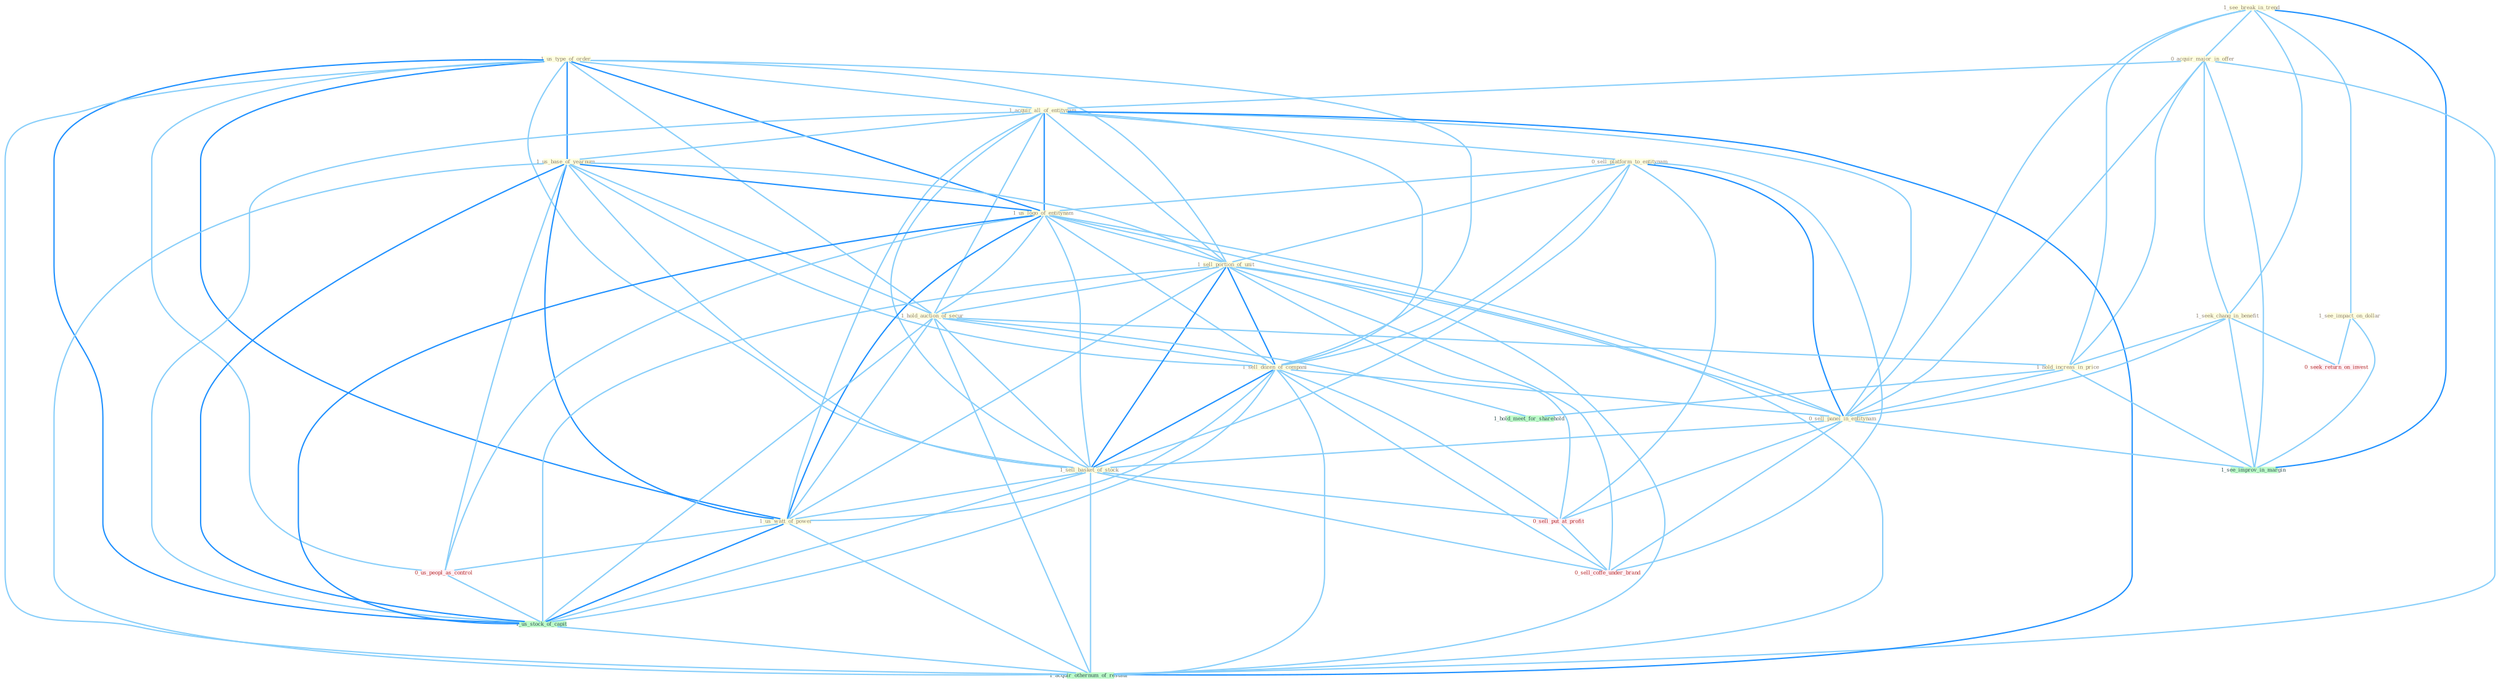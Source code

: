 Graph G{ 
    node
    [shape=polygon,style=filled,width=.5,height=.06,color="#BDFCC9",fixedsize=true,fontsize=4,
    fontcolor="#2f4f4f"];
    {node
    [color="#ffffe0", fontcolor="#8b7d6b"] "1_us_type_of_order " "1_see_break_in_trend " "0_acquir_major_in_offer " "1_acquir_all_of_entitynam " "0_sell_platform_to_entitynam " "1_see_impact_on_dollar " "1_us_base_of_yearnum " "1_us_logo_of_entitynam " "1_seek_chang_in_benefit " "1_sell_portion_of_unit " "1_hold_auction_of_secur " "1_sell_dozen_of_compani " "1_hold_increas_in_price " "0_sell_panel_in_entitynam " "1_sell_basket_of_stock " "1_us_watt_of_power "}
{node [color="#fff0f5", fontcolor="#b22222"] "0_us_peopl_as_control " "0_sell_put_at_profit " "0_seek_return_on_invest " "0_sell_coffe_under_brand "}
edge [color="#B0E2FF"];

	"1_us_type_of_order " -- "1_acquir_all_of_entitynam " [w="1", color="#87cefa" ];
	"1_us_type_of_order " -- "1_us_base_of_yearnum " [w="2", color="#1e90ff" , len=0.8];
	"1_us_type_of_order " -- "1_us_logo_of_entitynam " [w="2", color="#1e90ff" , len=0.8];
	"1_us_type_of_order " -- "1_sell_portion_of_unit " [w="1", color="#87cefa" ];
	"1_us_type_of_order " -- "1_hold_auction_of_secur " [w="1", color="#87cefa" ];
	"1_us_type_of_order " -- "1_sell_dozen_of_compani " [w="1", color="#87cefa" ];
	"1_us_type_of_order " -- "1_sell_basket_of_stock " [w="1", color="#87cefa" ];
	"1_us_type_of_order " -- "1_us_watt_of_power " [w="2", color="#1e90ff" , len=0.8];
	"1_us_type_of_order " -- "0_us_peopl_as_control " [w="1", color="#87cefa" ];
	"1_us_type_of_order " -- "1_us_stock_of_capit " [w="2", color="#1e90ff" , len=0.8];
	"1_us_type_of_order " -- "1_acquir_othernum_of_restaur " [w="1", color="#87cefa" ];
	"1_see_break_in_trend " -- "0_acquir_major_in_offer " [w="1", color="#87cefa" ];
	"1_see_break_in_trend " -- "1_see_impact_on_dollar " [w="1", color="#87cefa" ];
	"1_see_break_in_trend " -- "1_seek_chang_in_benefit " [w="1", color="#87cefa" ];
	"1_see_break_in_trend " -- "1_hold_increas_in_price " [w="1", color="#87cefa" ];
	"1_see_break_in_trend " -- "0_sell_panel_in_entitynam " [w="1", color="#87cefa" ];
	"1_see_break_in_trend " -- "1_see_improv_in_margin " [w="2", color="#1e90ff" , len=0.8];
	"0_acquir_major_in_offer " -- "1_acquir_all_of_entitynam " [w="1", color="#87cefa" ];
	"0_acquir_major_in_offer " -- "1_seek_chang_in_benefit " [w="1", color="#87cefa" ];
	"0_acquir_major_in_offer " -- "1_hold_increas_in_price " [w="1", color="#87cefa" ];
	"0_acquir_major_in_offer " -- "0_sell_panel_in_entitynam " [w="1", color="#87cefa" ];
	"0_acquir_major_in_offer " -- "1_see_improv_in_margin " [w="1", color="#87cefa" ];
	"0_acquir_major_in_offer " -- "1_acquir_othernum_of_restaur " [w="1", color="#87cefa" ];
	"1_acquir_all_of_entitynam " -- "0_sell_platform_to_entitynam " [w="1", color="#87cefa" ];
	"1_acquir_all_of_entitynam " -- "1_us_base_of_yearnum " [w="1", color="#87cefa" ];
	"1_acquir_all_of_entitynam " -- "1_us_logo_of_entitynam " [w="2", color="#1e90ff" , len=0.8];
	"1_acquir_all_of_entitynam " -- "1_sell_portion_of_unit " [w="1", color="#87cefa" ];
	"1_acquir_all_of_entitynam " -- "1_hold_auction_of_secur " [w="1", color="#87cefa" ];
	"1_acquir_all_of_entitynam " -- "1_sell_dozen_of_compani " [w="1", color="#87cefa" ];
	"1_acquir_all_of_entitynam " -- "0_sell_panel_in_entitynam " [w="1", color="#87cefa" ];
	"1_acquir_all_of_entitynam " -- "1_sell_basket_of_stock " [w="1", color="#87cefa" ];
	"1_acquir_all_of_entitynam " -- "1_us_watt_of_power " [w="1", color="#87cefa" ];
	"1_acquir_all_of_entitynam " -- "1_us_stock_of_capit " [w="1", color="#87cefa" ];
	"1_acquir_all_of_entitynam " -- "1_acquir_othernum_of_restaur " [w="2", color="#1e90ff" , len=0.8];
	"0_sell_platform_to_entitynam " -- "1_us_logo_of_entitynam " [w="1", color="#87cefa" ];
	"0_sell_platform_to_entitynam " -- "1_sell_portion_of_unit " [w="1", color="#87cefa" ];
	"0_sell_platform_to_entitynam " -- "1_sell_dozen_of_compani " [w="1", color="#87cefa" ];
	"0_sell_platform_to_entitynam " -- "0_sell_panel_in_entitynam " [w="2", color="#1e90ff" , len=0.8];
	"0_sell_platform_to_entitynam " -- "1_sell_basket_of_stock " [w="1", color="#87cefa" ];
	"0_sell_platform_to_entitynam " -- "0_sell_put_at_profit " [w="1", color="#87cefa" ];
	"0_sell_platform_to_entitynam " -- "0_sell_coffe_under_brand " [w="1", color="#87cefa" ];
	"1_see_impact_on_dollar " -- "0_seek_return_on_invest " [w="1", color="#87cefa" ];
	"1_see_impact_on_dollar " -- "1_see_improv_in_margin " [w="1", color="#87cefa" ];
	"1_us_base_of_yearnum " -- "1_us_logo_of_entitynam " [w="2", color="#1e90ff" , len=0.8];
	"1_us_base_of_yearnum " -- "1_sell_portion_of_unit " [w="1", color="#87cefa" ];
	"1_us_base_of_yearnum " -- "1_hold_auction_of_secur " [w="1", color="#87cefa" ];
	"1_us_base_of_yearnum " -- "1_sell_dozen_of_compani " [w="1", color="#87cefa" ];
	"1_us_base_of_yearnum " -- "1_sell_basket_of_stock " [w="1", color="#87cefa" ];
	"1_us_base_of_yearnum " -- "1_us_watt_of_power " [w="2", color="#1e90ff" , len=0.8];
	"1_us_base_of_yearnum " -- "0_us_peopl_as_control " [w="1", color="#87cefa" ];
	"1_us_base_of_yearnum " -- "1_us_stock_of_capit " [w="2", color="#1e90ff" , len=0.8];
	"1_us_base_of_yearnum " -- "1_acquir_othernum_of_restaur " [w="1", color="#87cefa" ];
	"1_us_logo_of_entitynam " -- "1_sell_portion_of_unit " [w="1", color="#87cefa" ];
	"1_us_logo_of_entitynam " -- "1_hold_auction_of_secur " [w="1", color="#87cefa" ];
	"1_us_logo_of_entitynam " -- "1_sell_dozen_of_compani " [w="1", color="#87cefa" ];
	"1_us_logo_of_entitynam " -- "0_sell_panel_in_entitynam " [w="1", color="#87cefa" ];
	"1_us_logo_of_entitynam " -- "1_sell_basket_of_stock " [w="1", color="#87cefa" ];
	"1_us_logo_of_entitynam " -- "1_us_watt_of_power " [w="2", color="#1e90ff" , len=0.8];
	"1_us_logo_of_entitynam " -- "0_us_peopl_as_control " [w="1", color="#87cefa" ];
	"1_us_logo_of_entitynam " -- "1_us_stock_of_capit " [w="2", color="#1e90ff" , len=0.8];
	"1_us_logo_of_entitynam " -- "1_acquir_othernum_of_restaur " [w="1", color="#87cefa" ];
	"1_seek_chang_in_benefit " -- "1_hold_increas_in_price " [w="1", color="#87cefa" ];
	"1_seek_chang_in_benefit " -- "0_sell_panel_in_entitynam " [w="1", color="#87cefa" ];
	"1_seek_chang_in_benefit " -- "0_seek_return_on_invest " [w="1", color="#87cefa" ];
	"1_seek_chang_in_benefit " -- "1_see_improv_in_margin " [w="1", color="#87cefa" ];
	"1_sell_portion_of_unit " -- "1_hold_auction_of_secur " [w="1", color="#87cefa" ];
	"1_sell_portion_of_unit " -- "1_sell_dozen_of_compani " [w="2", color="#1e90ff" , len=0.8];
	"1_sell_portion_of_unit " -- "0_sell_panel_in_entitynam " [w="1", color="#87cefa" ];
	"1_sell_portion_of_unit " -- "1_sell_basket_of_stock " [w="2", color="#1e90ff" , len=0.8];
	"1_sell_portion_of_unit " -- "1_us_watt_of_power " [w="1", color="#87cefa" ];
	"1_sell_portion_of_unit " -- "0_sell_put_at_profit " [w="1", color="#87cefa" ];
	"1_sell_portion_of_unit " -- "1_us_stock_of_capit " [w="1", color="#87cefa" ];
	"1_sell_portion_of_unit " -- "0_sell_coffe_under_brand " [w="1", color="#87cefa" ];
	"1_sell_portion_of_unit " -- "1_acquir_othernum_of_restaur " [w="1", color="#87cefa" ];
	"1_hold_auction_of_secur " -- "1_sell_dozen_of_compani " [w="1", color="#87cefa" ];
	"1_hold_auction_of_secur " -- "1_hold_increas_in_price " [w="1", color="#87cefa" ];
	"1_hold_auction_of_secur " -- "1_sell_basket_of_stock " [w="1", color="#87cefa" ];
	"1_hold_auction_of_secur " -- "1_us_watt_of_power " [w="1", color="#87cefa" ];
	"1_hold_auction_of_secur " -- "1_us_stock_of_capit " [w="1", color="#87cefa" ];
	"1_hold_auction_of_secur " -- "1_hold_meet_for_sharehold " [w="1", color="#87cefa" ];
	"1_hold_auction_of_secur " -- "1_acquir_othernum_of_restaur " [w="1", color="#87cefa" ];
	"1_sell_dozen_of_compani " -- "0_sell_panel_in_entitynam " [w="1", color="#87cefa" ];
	"1_sell_dozen_of_compani " -- "1_sell_basket_of_stock " [w="2", color="#1e90ff" , len=0.8];
	"1_sell_dozen_of_compani " -- "1_us_watt_of_power " [w="1", color="#87cefa" ];
	"1_sell_dozen_of_compani " -- "0_sell_put_at_profit " [w="1", color="#87cefa" ];
	"1_sell_dozen_of_compani " -- "1_us_stock_of_capit " [w="1", color="#87cefa" ];
	"1_sell_dozen_of_compani " -- "0_sell_coffe_under_brand " [w="1", color="#87cefa" ];
	"1_sell_dozen_of_compani " -- "1_acquir_othernum_of_restaur " [w="1", color="#87cefa" ];
	"1_hold_increas_in_price " -- "0_sell_panel_in_entitynam " [w="1", color="#87cefa" ];
	"1_hold_increas_in_price " -- "1_see_improv_in_margin " [w="1", color="#87cefa" ];
	"1_hold_increas_in_price " -- "1_hold_meet_for_sharehold " [w="1", color="#87cefa" ];
	"0_sell_panel_in_entitynam " -- "1_sell_basket_of_stock " [w="1", color="#87cefa" ];
	"0_sell_panel_in_entitynam " -- "0_sell_put_at_profit " [w="1", color="#87cefa" ];
	"0_sell_panel_in_entitynam " -- "1_see_improv_in_margin " [w="1", color="#87cefa" ];
	"0_sell_panel_in_entitynam " -- "0_sell_coffe_under_brand " [w="1", color="#87cefa" ];
	"1_sell_basket_of_stock " -- "1_us_watt_of_power " [w="1", color="#87cefa" ];
	"1_sell_basket_of_stock " -- "0_sell_put_at_profit " [w="1", color="#87cefa" ];
	"1_sell_basket_of_stock " -- "1_us_stock_of_capit " [w="1", color="#87cefa" ];
	"1_sell_basket_of_stock " -- "0_sell_coffe_under_brand " [w="1", color="#87cefa" ];
	"1_sell_basket_of_stock " -- "1_acquir_othernum_of_restaur " [w="1", color="#87cefa" ];
	"1_us_watt_of_power " -- "0_us_peopl_as_control " [w="1", color="#87cefa" ];
	"1_us_watt_of_power " -- "1_us_stock_of_capit " [w="2", color="#1e90ff" , len=0.8];
	"1_us_watt_of_power " -- "1_acquir_othernum_of_restaur " [w="1", color="#87cefa" ];
	"0_us_peopl_as_control " -- "1_us_stock_of_capit " [w="1", color="#87cefa" ];
	"0_sell_put_at_profit " -- "0_sell_coffe_under_brand " [w="1", color="#87cefa" ];
	"1_us_stock_of_capit " -- "1_acquir_othernum_of_restaur " [w="1", color="#87cefa" ];
}